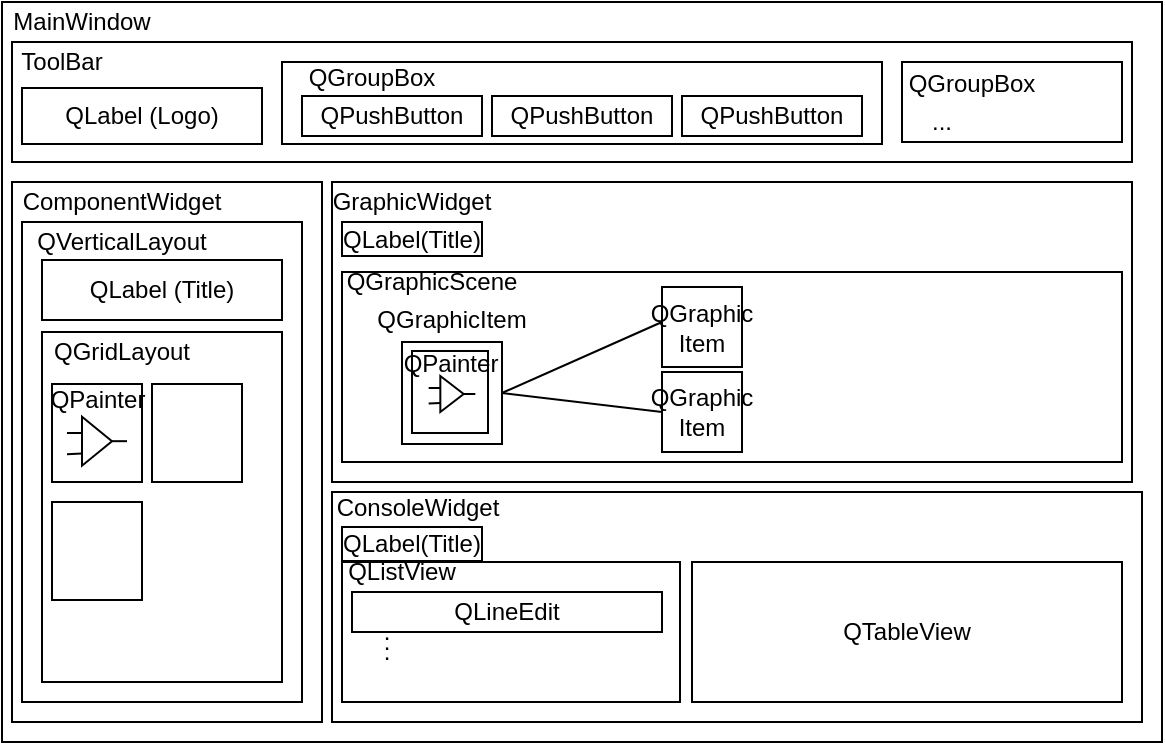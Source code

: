 <mxfile version="12.2.4" pages="1"><diagram id="-awDlRz8kxQmf2SJSHN0" name="Page-1"><mxGraphModel dx="872" dy="692" grid="1" gridSize="10" guides="1" tooltips="1" connect="1" arrows="1" fold="1" page="1" pageScale="1" pageWidth="827" pageHeight="1169" math="0" shadow="0"><root><mxCell id="0"/><mxCell id="1" parent="0"/><mxCell id="2" value="" style="rounded=0;whiteSpace=wrap;html=1;" parent="1" vertex="1"><mxGeometry x="100" y="90" width="580" height="370" as="geometry"/></mxCell><mxCell id="3" value="" style="rounded=0;whiteSpace=wrap;html=1;" parent="1" vertex="1"><mxGeometry x="105" y="110" width="560" height="60" as="geometry"/></mxCell><mxCell id="4" value="" style="rounded=0;whiteSpace=wrap;html=1;" parent="1" vertex="1"><mxGeometry x="550" y="120" width="110" height="40" as="geometry"/></mxCell><mxCell id="5" value="MainWindow" style="text;html=1;strokeColor=none;fillColor=none;align=center;verticalAlign=middle;whiteSpace=wrap;rounded=0;" parent="1" vertex="1"><mxGeometry x="120" y="90" width="40" height="20" as="geometry"/></mxCell><mxCell id="6" value="ToolBar" style="text;html=1;strokeColor=none;fillColor=none;align=center;verticalAlign=middle;whiteSpace=wrap;rounded=0;" parent="1" vertex="1"><mxGeometry x="100" y="110" width="60" height="20" as="geometry"/></mxCell><mxCell id="7" value="" style="rounded=0;whiteSpace=wrap;html=1;" parent="1" vertex="1"><mxGeometry x="240" y="120" width="300" height="41" as="geometry"/></mxCell><mxCell id="8" value="QGroupBox" style="text;html=1;strokeColor=none;fillColor=none;align=center;verticalAlign=middle;whiteSpace=wrap;rounded=0;" parent="1" vertex="1"><mxGeometry x="250" y="120" width="70" height="15" as="geometry"/></mxCell><mxCell id="9" value="QLabel (Logo)" style="rounded=0;whiteSpace=wrap;html=1;" parent="1" vertex="1"><mxGeometry x="110" y="133" width="120" height="28" as="geometry"/></mxCell><mxCell id="10" value="QPushButton" style="rounded=0;whiteSpace=wrap;html=1;" parent="1" vertex="1"><mxGeometry x="250" y="137" width="90" height="20" as="geometry"/></mxCell><mxCell id="11" value="QPushButton" style="rounded=0;whiteSpace=wrap;html=1;" parent="1" vertex="1"><mxGeometry x="345" y="137" width="90" height="20" as="geometry"/></mxCell><mxCell id="12" value="QPushButton" style="rounded=0;whiteSpace=wrap;html=1;" parent="1" vertex="1"><mxGeometry x="440" y="137" width="90" height="20" as="geometry"/></mxCell><mxCell id="13" value="QGroupBox" style="text;html=1;strokeColor=none;fillColor=none;align=center;verticalAlign=middle;whiteSpace=wrap;rounded=0;" parent="1" vertex="1"><mxGeometry x="565" y="120.5" width="40" height="20" as="geometry"/></mxCell><mxCell id="14" value="..." style="text;html=1;strokeColor=none;fillColor=none;align=center;verticalAlign=middle;whiteSpace=wrap;rounded=0;" parent="1" vertex="1"><mxGeometry x="550" y="140" width="40" height="20" as="geometry"/></mxCell><mxCell id="15" value="" style="rounded=0;whiteSpace=wrap;html=1;" parent="1" vertex="1"><mxGeometry x="105" y="180" width="155" height="270" as="geometry"/></mxCell><mxCell id="16" value="ComponentWidget" style="text;html=1;strokeColor=none;fillColor=none;align=center;verticalAlign=middle;whiteSpace=wrap;rounded=0;" parent="1" vertex="1"><mxGeometry x="110" y="180" width="100" height="20" as="geometry"/></mxCell><mxCell id="17" value="" style="rounded=0;whiteSpace=wrap;html=1;" parent="1" vertex="1"><mxGeometry x="110" y="200" width="140" height="240" as="geometry"/></mxCell><mxCell id="18" value="QVerticalLayout" style="text;html=1;strokeColor=none;fillColor=none;align=center;verticalAlign=middle;whiteSpace=wrap;rounded=0;" parent="1" vertex="1"><mxGeometry x="140" y="200" width="40" height="20" as="geometry"/></mxCell><mxCell id="19" value="QLabel (Title)" style="rounded=0;whiteSpace=wrap;html=1;" parent="1" vertex="1"><mxGeometry x="120" y="219" width="120" height="30" as="geometry"/></mxCell><mxCell id="20" value="" style="whiteSpace=wrap;html=1;aspect=fixed;" parent="1" vertex="1"><mxGeometry x="125" y="281" width="39" height="39" as="geometry"/></mxCell><mxCell id="21" value="" style="rounded=0;whiteSpace=wrap;html=1;" parent="1" vertex="1"><mxGeometry x="120" y="255" width="120" height="175" as="geometry"/></mxCell><mxCell id="22" value="QGridLayout" style="text;html=1;strokeColor=none;fillColor=none;align=center;verticalAlign=middle;whiteSpace=wrap;rounded=0;" parent="1" vertex="1"><mxGeometry x="140" y="255" width="40" height="20" as="geometry"/></mxCell><mxCell id="32" value="" style="group" parent="1" vertex="1" connectable="0"><mxGeometry x="125" y="281" width="45" height="49" as="geometry"/></mxCell><mxCell id="31" value="" style="group" parent="32" vertex="1" connectable="0"><mxGeometry width="45" height="49" as="geometry"/></mxCell><mxCell id="27" value="" style="rounded=0;whiteSpace=wrap;html=1;" parent="31" vertex="1"><mxGeometry width="45" height="49" as="geometry"/></mxCell><mxCell id="29" value="" style="group" parent="31" vertex="1" connectable="0"><mxGeometry x="7.5" y="16.333" width="30" height="24.5" as="geometry"/></mxCell><mxCell id="28" value="" style="group" parent="29" vertex="1" connectable="0"><mxGeometry width="30" height="24.5" as="geometry"/></mxCell><mxCell id="23" value="" style="triangle;whiteSpace=wrap;html=1;" parent="28" vertex="1"><mxGeometry x="7.5" width="15" height="24.5" as="geometry"/></mxCell><mxCell id="24" value="" style="endArrow=none;html=1;" parent="28" edge="1"><mxGeometry width="50" height="50" relative="1" as="geometry"><mxPoint y="8.167" as="sourcePoint"/><mxPoint x="7.5" y="8.167" as="targetPoint"/></mxGeometry></mxCell><mxCell id="25" value="" style="endArrow=none;html=1;entryX=0;entryY=0.75;entryDx=0;entryDy=0;" parent="28" target="23" edge="1"><mxGeometry width="50" height="50" relative="1" as="geometry"><mxPoint y="18.783" as="sourcePoint"/><mxPoint x="22.5" y="24.5" as="targetPoint"/></mxGeometry></mxCell><mxCell id="26" value="" style="endArrow=none;html=1;exitX=1;exitY=0.5;exitDx=0;exitDy=0;" parent="28" source="23" edge="1"><mxGeometry width="50" height="50" relative="1" as="geometry"><mxPoint x="30" y="40.833" as="sourcePoint"/><mxPoint x="30" y="12.25" as="targetPoint"/></mxGeometry></mxCell><mxCell id="30" value="QPainter" style="text;html=1;strokeColor=none;fillColor=none;align=center;verticalAlign=middle;whiteSpace=wrap;rounded=0;" parent="31" vertex="1"><mxGeometry x="7.5" width="30" height="16.333" as="geometry"/></mxCell><mxCell id="35" value="" style="rounded=0;whiteSpace=wrap;html=1;" parent="1" vertex="1"><mxGeometry x="175" y="281" width="45" height="49" as="geometry"/></mxCell><mxCell id="36" value="" style="rounded=0;whiteSpace=wrap;html=1;" parent="1" vertex="1"><mxGeometry x="125" y="340" width="45" height="49" as="geometry"/></mxCell><mxCell id="37" value="" style="rounded=0;whiteSpace=wrap;html=1;" parent="1" vertex="1"><mxGeometry x="265" y="335" width="405" height="115" as="geometry"/></mxCell><mxCell id="38" value="QLabel(Title)" style="rounded=0;whiteSpace=wrap;html=1;" parent="1" vertex="1"><mxGeometry x="270" y="352.5" width="70" height="17" as="geometry"/></mxCell><mxCell id="39" value="ConsoleWidget" style="text;html=1;strokeColor=none;fillColor=none;align=center;verticalAlign=middle;whiteSpace=wrap;rounded=0;" parent="1" vertex="1"><mxGeometry x="287.5" y="332.5" width="40" height="20" as="geometry"/></mxCell><mxCell id="40" value="" style="rounded=0;whiteSpace=wrap;html=1;" parent="1" vertex="1"><mxGeometry x="265" y="180" width="400" height="150" as="geometry"/></mxCell><mxCell id="41" value="GraphicWidget" style="text;html=1;strokeColor=none;fillColor=none;align=center;verticalAlign=middle;whiteSpace=wrap;rounded=0;" parent="1" vertex="1"><mxGeometry x="285" y="180" width="40" height="20" as="geometry"/></mxCell><mxCell id="43" value="QLabel(Title)" style="rounded=0;whiteSpace=wrap;html=1;" parent="1" vertex="1"><mxGeometry x="270" y="200" width="70" height="17" as="geometry"/></mxCell><mxCell id="45" value="" style="rounded=0;whiteSpace=wrap;html=1;" parent="1" vertex="1"><mxGeometry x="270" y="225" width="390" height="95" as="geometry"/></mxCell><mxCell id="48" value="QGraphicScene" style="text;html=1;strokeColor=none;fillColor=none;align=center;verticalAlign=middle;whiteSpace=wrap;rounded=0;" parent="1" vertex="1"><mxGeometry x="295" y="220" width="40" height="20" as="geometry"/></mxCell><mxCell id="59" value="" style="rounded=0;whiteSpace=wrap;html=1;" parent="1" vertex="1"><mxGeometry x="300" y="260" width="50" height="51" as="geometry"/></mxCell><mxCell id="60" value="QGraphicItem" style="text;html=1;strokeColor=none;fillColor=none;align=center;verticalAlign=middle;whiteSpace=wrap;rounded=0;" parent="1" vertex="1"><mxGeometry x="305" y="239" width="40" height="20" as="geometry"/></mxCell><mxCell id="51" value="" style="rounded=0;whiteSpace=wrap;html=1;" parent="1" vertex="1"><mxGeometry x="305" y="264.5" width="38" height="41" as="geometry"/></mxCell><mxCell id="49" value="" style="group" parent="1" vertex="1" connectable="0"><mxGeometry x="307.5" y="265" width="35" height="36" as="geometry"/></mxCell><mxCell id="50" value="" style="group" parent="49" vertex="1" connectable="0"><mxGeometry width="35" height="36" as="geometry"/></mxCell><mxCell id="52" value="" style="group" parent="50" vertex="1" connectable="0"><mxGeometry x="5.833" y="12" width="23.333" height="18" as="geometry"/></mxCell><mxCell id="53" value="" style="group" parent="52" vertex="1" connectable="0"><mxGeometry width="23.333" height="18" as="geometry"/></mxCell><mxCell id="54" value="" style="triangle;whiteSpace=wrap;html=1;" parent="53" vertex="1"><mxGeometry x="5.833" width="11.667" height="18" as="geometry"/></mxCell><mxCell id="55" value="" style="endArrow=none;html=1;" parent="53" edge="1"><mxGeometry width="50" height="50" relative="1" as="geometry"><mxPoint y="6" as="sourcePoint"/><mxPoint x="5.833" y="6" as="targetPoint"/></mxGeometry></mxCell><mxCell id="56" value="" style="endArrow=none;html=1;entryX=0;entryY=0.75;entryDx=0;entryDy=0;" parent="53" target="54" edge="1"><mxGeometry width="50" height="50" relative="1" as="geometry"><mxPoint y="13.8" as="sourcePoint"/><mxPoint x="17.5" y="18" as="targetPoint"/></mxGeometry></mxCell><mxCell id="57" value="" style="endArrow=none;html=1;exitX=1;exitY=0.5;exitDx=0;exitDy=0;" parent="53" source="54" edge="1"><mxGeometry width="50" height="50" relative="1" as="geometry"><mxPoint x="23.333" y="30.0" as="sourcePoint"/><mxPoint x="23.333" y="9" as="targetPoint"/></mxGeometry></mxCell><mxCell id="58" value="QPainter" style="text;html=1;strokeColor=none;fillColor=none;align=center;verticalAlign=middle;whiteSpace=wrap;rounded=0;" parent="50" vertex="1"><mxGeometry x="5.833" width="23.333" height="12" as="geometry"/></mxCell><mxCell id="62" value="" style="endArrow=none;html=1;exitX=1;exitY=0.5;exitDx=0;exitDy=0;" parent="1" source="59" edge="1"><mxGeometry width="50" height="50" relative="1" as="geometry"><mxPoint x="380" y="300" as="sourcePoint"/><mxPoint x="430" y="250" as="targetPoint"/></mxGeometry></mxCell><mxCell id="63" value="QGraphic&lt;br&gt;Item" style="whiteSpace=wrap;html=1;aspect=fixed;" parent="1" vertex="1"><mxGeometry x="430" y="232.5" width="40" height="40" as="geometry"/></mxCell><mxCell id="64" value="QGraphic&lt;br&gt;Item" style="whiteSpace=wrap;html=1;aspect=fixed;" parent="1" vertex="1"><mxGeometry x="430" y="275" width="40" height="40" as="geometry"/></mxCell><mxCell id="65" value="" style="endArrow=none;html=1;entryX=0;entryY=0.5;entryDx=0;entryDy=0;exitX=1;exitY=0.5;exitDx=0;exitDy=0;" parent="1" source="59" target="64" edge="1"><mxGeometry width="50" height="50" relative="1" as="geometry"><mxPoint x="370" y="320" as="sourcePoint"/><mxPoint x="420" y="270" as="targetPoint"/></mxGeometry></mxCell><mxCell id="67" value="" style="rounded=0;whiteSpace=wrap;html=1;" parent="1" vertex="1"><mxGeometry x="270" y="370" width="169" height="70" as="geometry"/></mxCell><mxCell id="68" value="QListView" style="text;html=1;strokeColor=none;fillColor=none;align=center;verticalAlign=middle;whiteSpace=wrap;rounded=0;" parent="1" vertex="1"><mxGeometry x="280" y="364.5" width="40" height="20" as="geometry"/></mxCell><mxCell id="69" value="QLineEdit" style="rounded=0;whiteSpace=wrap;html=1;" parent="1" vertex="1"><mxGeometry x="275" y="385" width="155" height="20" as="geometry"/></mxCell><mxCell id="70" value="&lt;p style=&quot;line-height: 40%&quot;&gt;.&lt;br&gt;.&lt;br&gt;.&lt;/p&gt;" style="text;html=1;strokeColor=none;fillColor=none;align=center;verticalAlign=middle;whiteSpace=wrap;rounded=0;" parent="1" vertex="1"><mxGeometry x="285" y="410" width="15" as="geometry"/></mxCell><mxCell id="71" value="QTableView" style="rounded=0;whiteSpace=wrap;html=1;" parent="1" vertex="1"><mxGeometry x="445" y="370" width="215" height="70" as="geometry"/></mxCell></root></mxGraphModel></diagram></mxfile>